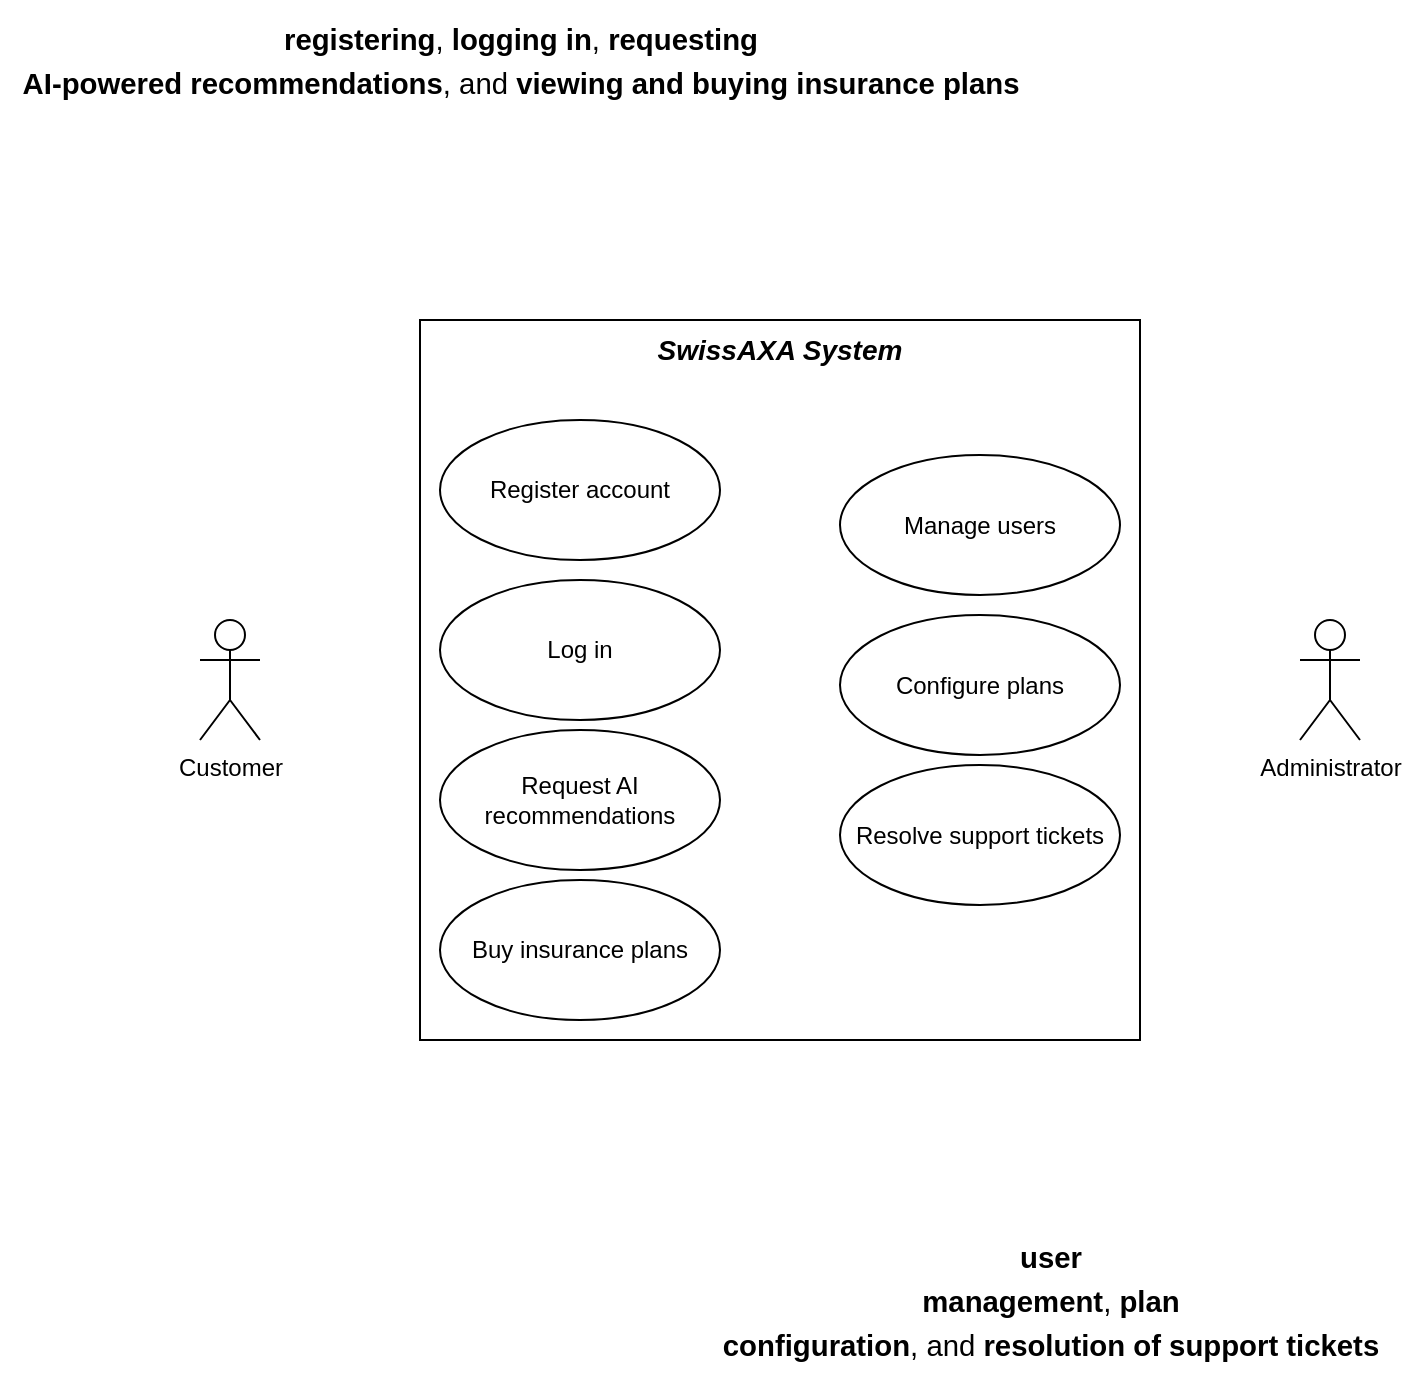 <mxfile version="27.1.1">
  <diagram name="Page-1" id="b8BE7KBkcRRF1lKd-tSi">
    <mxGraphModel dx="1425" dy="766" grid="1" gridSize="10" guides="1" tooltips="1" connect="1" arrows="1" fold="1" page="1" pageScale="1" pageWidth="850" pageHeight="1100" math="0" shadow="0">
      <root>
        <mxCell id="0" />
        <mxCell id="1" parent="0" />
        <mxCell id="ETMz8ZjlzkhiZyX84apP-3" value="&lt;span data-start=&quot;796&quot; data-end=&quot;815&quot;&gt;&lt;b&gt;SwissAXA System&lt;/b&gt;&lt;/span&gt;" style="rounded=0;whiteSpace=wrap;html=1;verticalAlign=top;fontSize=14;fontStyle=2" vertex="1" parent="1">
          <mxGeometry x="240" y="280" width="360" height="360" as="geometry" />
        </mxCell>
        <mxCell id="ETMz8ZjlzkhiZyX84apP-4" value="Customer" style="shape=umlActor;verticalLabelPosition=bottom;verticalAlign=top;html=1;" vertex="1" parent="1">
          <mxGeometry x="130" y="430" width="30" height="60" as="geometry" />
        </mxCell>
        <mxCell id="ETMz8ZjlzkhiZyX84apP-5" value="Administrator" style="shape=umlActor;verticalLabelPosition=bottom;verticalAlign=top;html=1;" vertex="1" parent="1">
          <mxGeometry x="680" y="430" width="30" height="60" as="geometry" />
        </mxCell>
        <mxCell id="ETMz8ZjlzkhiZyX84apP-25" value="Register account" style="ellipse;whiteSpace=wrap;html=1;" vertex="1" parent="1">
          <mxGeometry x="250" y="330" width="140" height="70" as="geometry" />
        </mxCell>
        <mxCell id="ETMz8ZjlzkhiZyX84apP-26" value="Manage users" style="ellipse;whiteSpace=wrap;html=1;" vertex="1" parent="1">
          <mxGeometry x="450" y="347.5" width="140" height="70" as="geometry" />
        </mxCell>
        <mxCell id="ETMz8ZjlzkhiZyX84apP-27" value="Log in" style="ellipse;whiteSpace=wrap;html=1;" vertex="1" parent="1">
          <mxGeometry x="250" y="410" width="140" height="70" as="geometry" />
        </mxCell>
        <mxCell id="ETMz8ZjlzkhiZyX84apP-28" value="Configure plans" style="ellipse;whiteSpace=wrap;html=1;" vertex="1" parent="1">
          <mxGeometry x="450" y="427.5" width="140" height="70" as="geometry" />
        </mxCell>
        <mxCell id="ETMz8ZjlzkhiZyX84apP-29" value="Request AI recommendations" style="ellipse;whiteSpace=wrap;html=1;" vertex="1" parent="1">
          <mxGeometry x="250" y="485" width="140" height="70" as="geometry" />
        </mxCell>
        <mxCell id="ETMz8ZjlzkhiZyX84apP-30" value="Resolve support tickets" style="ellipse;whiteSpace=wrap;html=1;" vertex="1" parent="1">
          <mxGeometry x="450" y="502.5" width="140" height="70" as="geometry" />
        </mxCell>
        <mxCell id="ETMz8ZjlzkhiZyX84apP-31" value="Buy insurance plans" style="ellipse;whiteSpace=wrap;html=1;" vertex="1" parent="1">
          <mxGeometry x="250" y="560" width="140" height="70" as="geometry" />
        </mxCell>
        <mxCell id="ETMz8ZjlzkhiZyX84apP-33" value="&lt;b&gt;&lt;span style=&quot;font-size:11.0pt;line-height:150%;&lt;br/&gt;font-family:&amp;quot;Arial&amp;quot;,sans-serif;mso-ascii-theme-font:minor-bidi;mso-fareast-font-family:&lt;br/&gt;&amp;quot;Times New Roman&amp;quot;;mso-fareast-theme-font:major-fareast;mso-hansi-theme-font:&lt;br/&gt;minor-bidi;mso-bidi-theme-font:minor-bidi;color:black;mso-themecolor:text1;&lt;br/&gt;mso-ansi-language:EN-US;mso-fareast-language:EN-US;mso-bidi-language:AR-SA&quot;&gt;registering&lt;/span&gt;&lt;/b&gt;&lt;span style=&quot;font-size:11.0pt;line-height:150%;font-family:&amp;quot;Arial&amp;quot;,sans-serif;&lt;br/&gt;mso-ascii-theme-font:minor-bidi;mso-fareast-font-family:&amp;quot;Times New Roman&amp;quot;;&lt;br/&gt;mso-fareast-theme-font:major-fareast;mso-hansi-theme-font:minor-bidi;&lt;br/&gt;mso-bidi-theme-font:minor-bidi;color:black;mso-themecolor:text1;mso-ansi-language:&lt;br/&gt;EN-US;mso-fareast-language:EN-US;mso-bidi-language:AR-SA&quot;&gt;, &lt;b&gt;logging in&lt;/b&gt;, &lt;b&gt;requesting&lt;br/&gt;AI-powered recommendations&lt;/b&gt;, and &lt;b&gt;viewing and buying insurance plans&lt;/b&gt;&lt;/span&gt;" style="text;html=1;align=center;verticalAlign=middle;resizable=0;points=[];autosize=1;strokeColor=none;fillColor=none;" vertex="1" parent="1">
          <mxGeometry x="30" y="120" width="520" height="60" as="geometry" />
        </mxCell>
        <mxCell id="ETMz8ZjlzkhiZyX84apP-34" value="&lt;b&gt;&lt;span style=&quot;font-size:11.0pt;line-height:150%;&lt;br/&gt;font-family:&amp;quot;Arial&amp;quot;,sans-serif;mso-ascii-theme-font:minor-bidi;mso-fareast-font-family:&lt;br/&gt;&amp;quot;Times New Roman&amp;quot;;mso-fareast-theme-font:major-fareast;mso-hansi-theme-font:&lt;br/&gt;minor-bidi;mso-bidi-theme-font:minor-bidi;color:black;mso-themecolor:text1;&lt;br/&gt;mso-ansi-language:EN-US;mso-fareast-language:EN-US;mso-bidi-language:AR-SA&quot;&gt;user&lt;br/&gt;management&lt;/span&gt;&lt;/b&gt;&lt;span style=&quot;font-size:11.0pt;line-height:150%;font-family:&lt;br/&gt;&amp;quot;Arial&amp;quot;,sans-serif;mso-ascii-theme-font:minor-bidi;mso-fareast-font-family:&lt;br/&gt;&amp;quot;Times New Roman&amp;quot;;mso-fareast-theme-font:major-fareast;mso-hansi-theme-font:&lt;br/&gt;minor-bidi;mso-bidi-theme-font:minor-bidi;color:black;mso-themecolor:text1;&lt;br/&gt;mso-ansi-language:EN-US;mso-fareast-language:EN-US;mso-bidi-language:AR-SA&quot;&gt;, &lt;b&gt;plan&lt;br/&gt;configuration&lt;/b&gt;, and &lt;b&gt;resolution of support tickets&lt;/b&gt;&lt;/span&gt;" style="text;html=1;align=center;verticalAlign=middle;resizable=0;points=[];autosize=1;strokeColor=none;fillColor=none;" vertex="1" parent="1">
          <mxGeometry x="380" y="730" width="350" height="80" as="geometry" />
        </mxCell>
      </root>
    </mxGraphModel>
  </diagram>
</mxfile>
